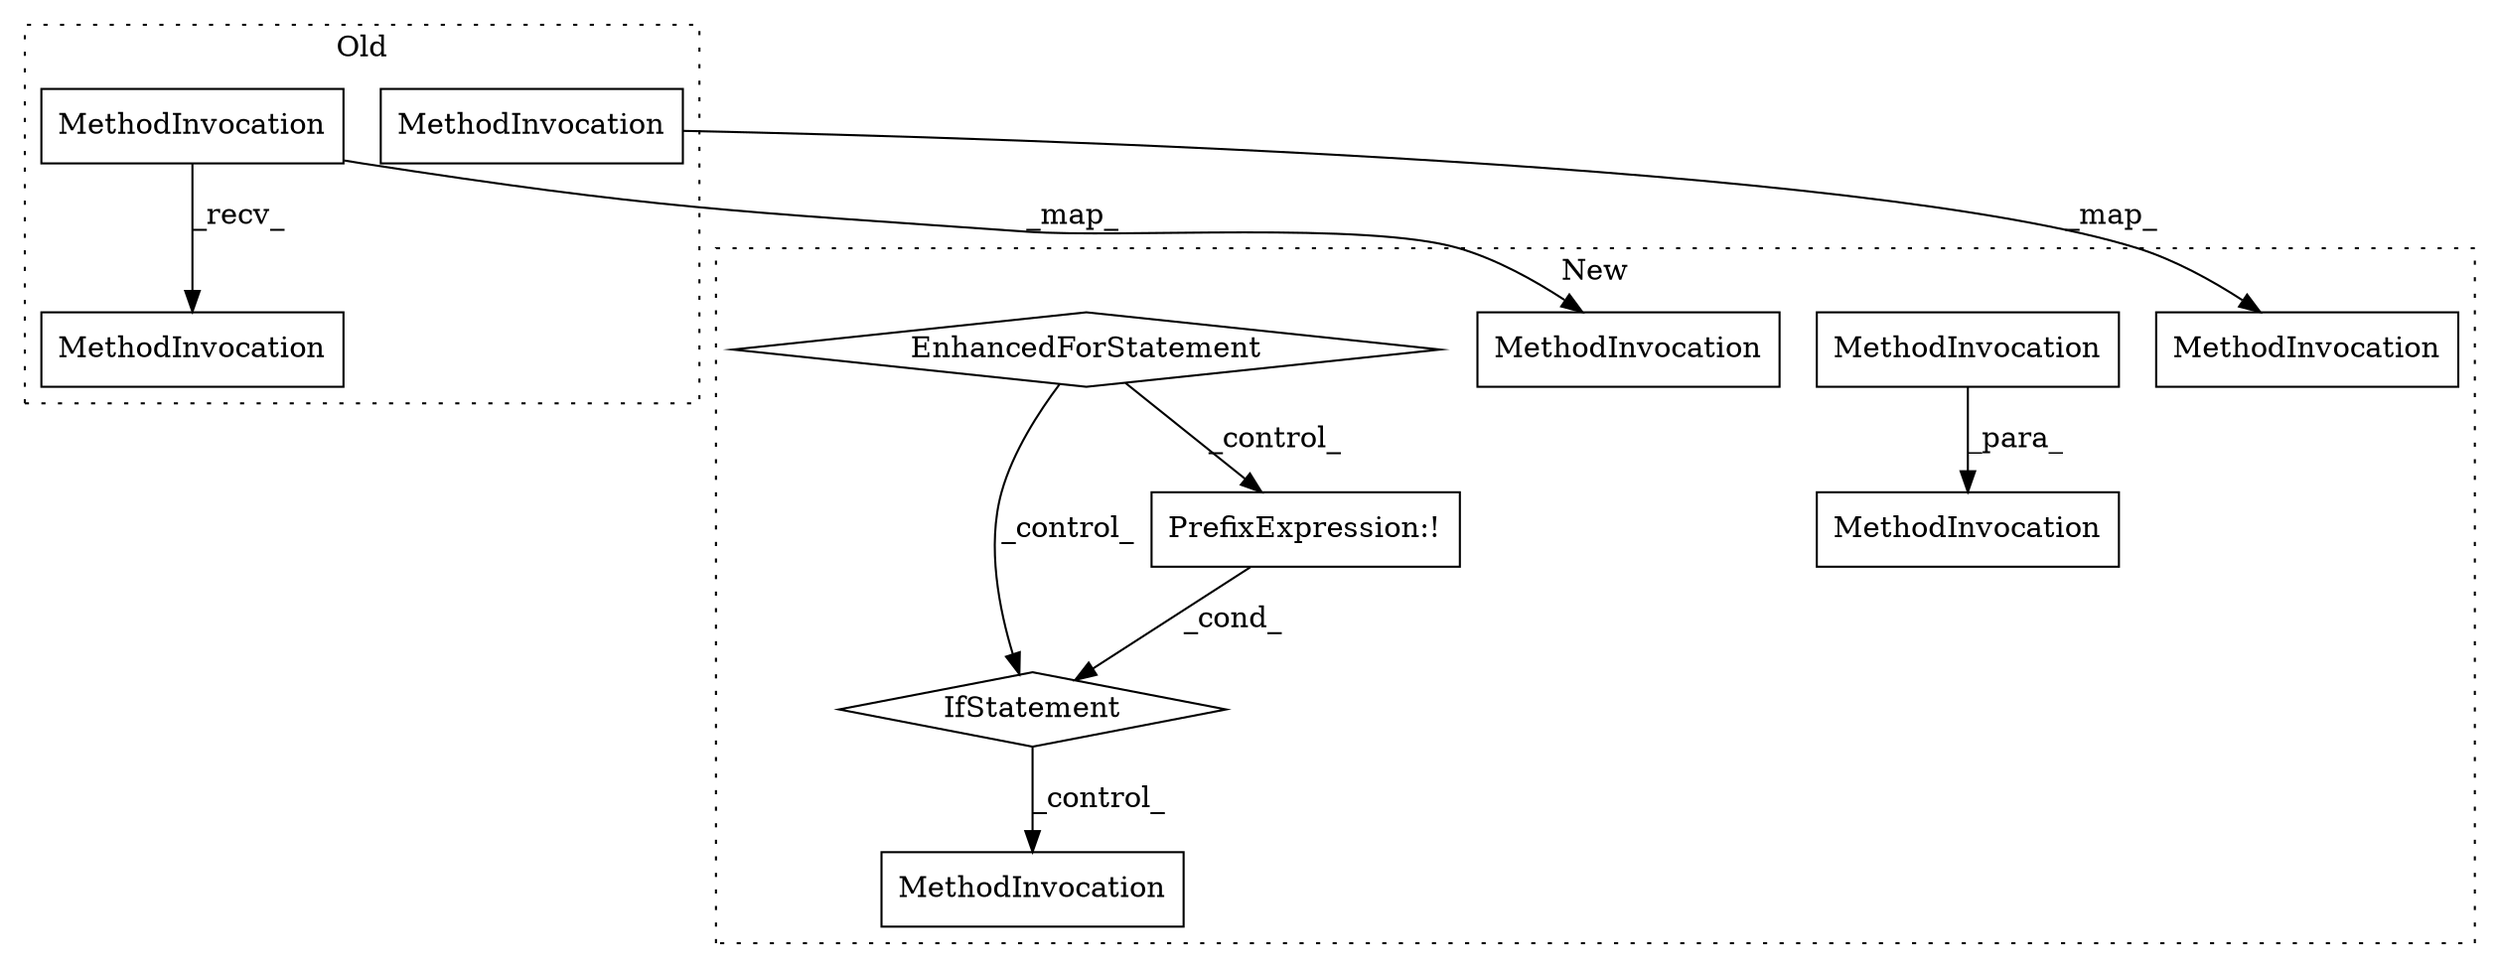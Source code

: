 digraph G {
subgraph cluster0 {
6 [label="MethodInvocation" a="32" s="9965" l="12" shape="box"];
7 [label="MethodInvocation" a="32" s="9932,9963" l="11,1" shape="box"];
8 [label="MethodInvocation" a="32" s="10020,10049" l="8,1" shape="box"];
label = "Old";
style="dotted";
}
subgraph cluster1 {
1 [label="IfStatement" a="25" s="9067,9109" l="4,2" shape="diamond"];
2 [label="MethodInvocation" a="32" s="8463,8492" l="8,1" shape="box"];
3 [label="MethodInvocation" a="32" s="8380,8421" l="10,1" shape="box"];
4 [label="MethodInvocation" a="32" s="8415" l="6" shape="box"];
5 [label="MethodInvocation" a="32" s="8196,8225" l="11,1" shape="box"];
9 [label="MethodInvocation" a="32" s="9123,9149" l="11,1" shape="box"];
10 [label="EnhancedForStatement" a="70" s="8584,8622" l="5,2" shape="diamond"];
11 [label="PrefixExpression:!" a="38" s="9071" l="1" shape="box"];
label = "New";
style="dotted";
}
1 -> 9 [label="_control_"];
4 -> 3 [label="_para_"];
7 -> 6 [label="_recv_"];
7 -> 5 [label="_map_"];
8 -> 2 [label="_map_"];
10 -> 11 [label="_control_"];
10 -> 1 [label="_control_"];
11 -> 1 [label="_cond_"];
}